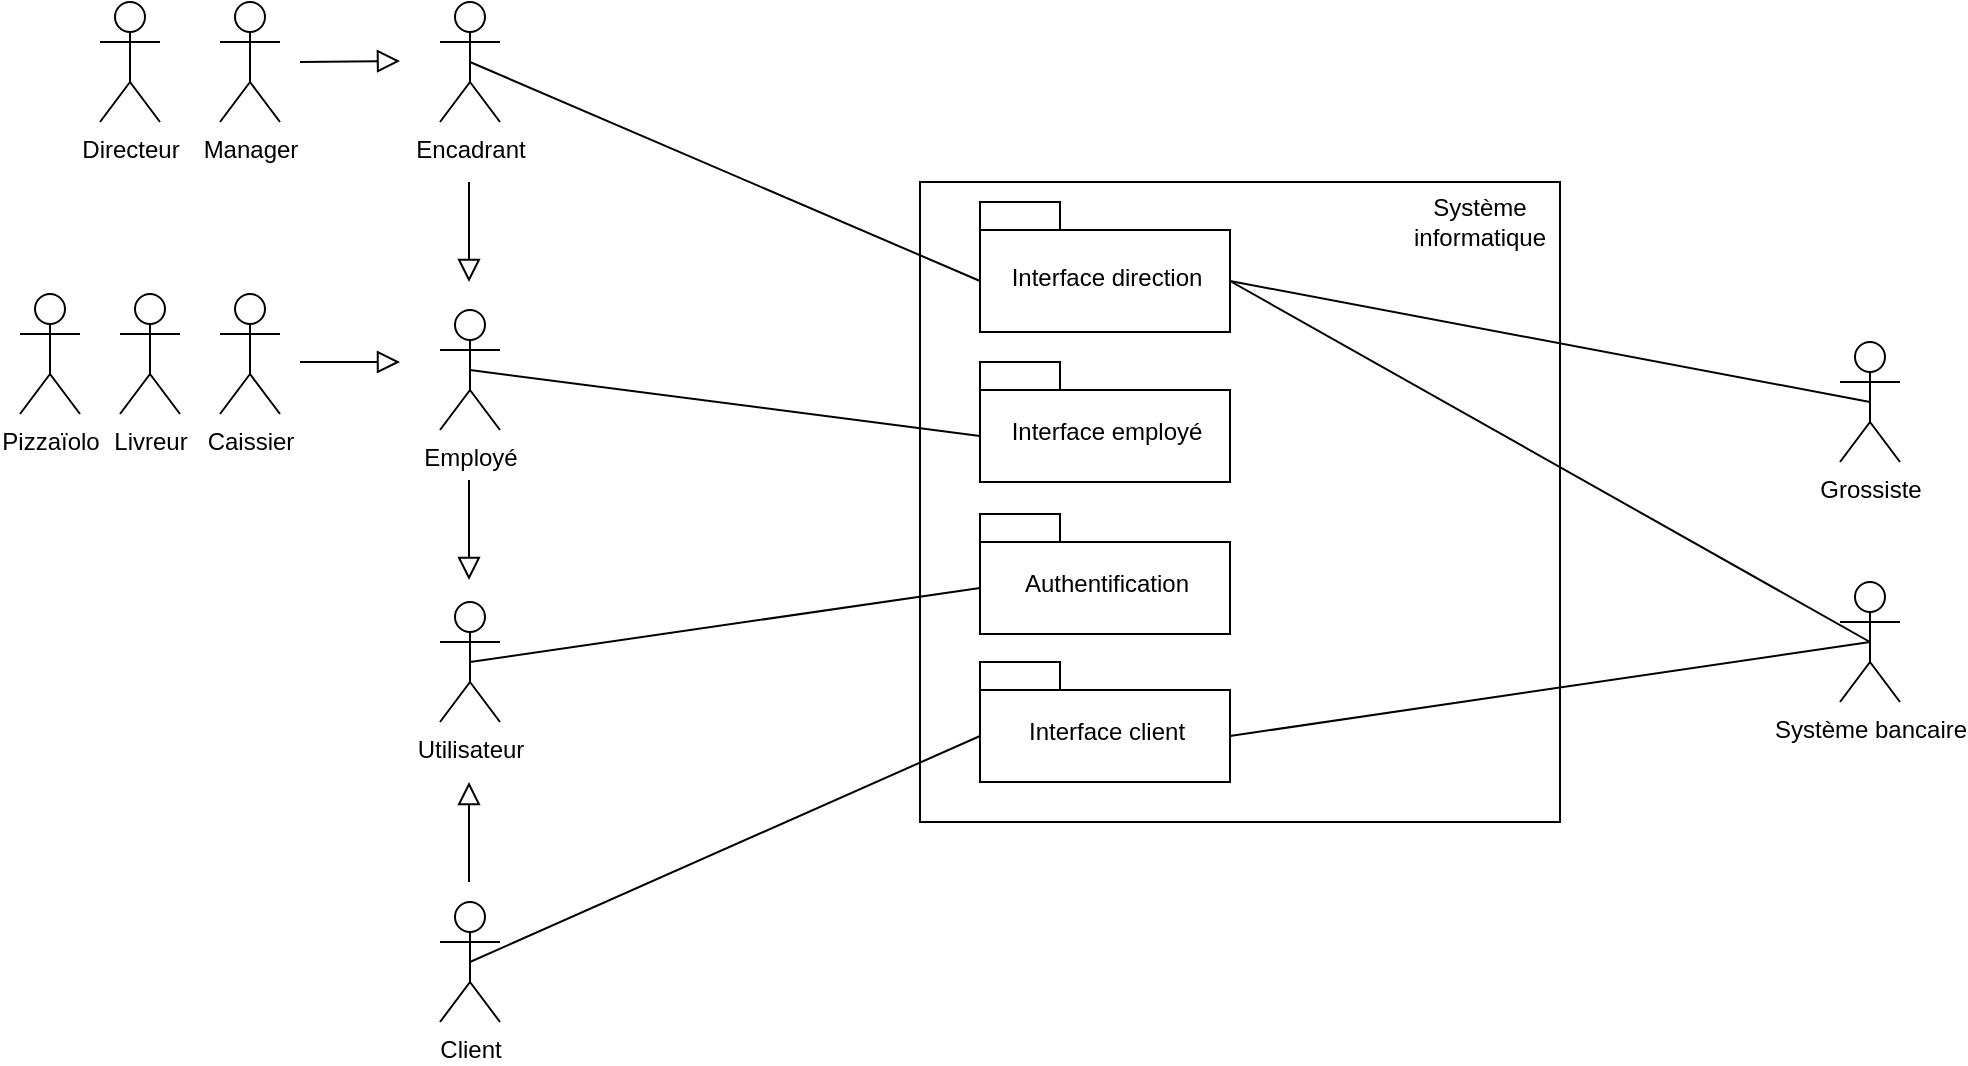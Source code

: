 <mxfile version="13.2.4" type="device"><diagram name="Page-1" id="b5b7bab2-c9e2-2cf4-8b2a-24fd1a2a6d21"><mxGraphModel dx="1551" dy="1153" grid="1" gridSize="10" guides="1" tooltips="1" connect="1" arrows="1" fold="1" page="1" pageScale="1" pageWidth="1169" pageHeight="827" background="#ffffff" math="0" shadow="0"><root><mxCell id="0"/><mxCell id="1" parent="0"/><mxCell id="ekOZO5gmMJ_ocbFoOl8L-1" value="" style="whiteSpace=wrap;html=1;aspect=fixed;" vertex="1" parent="1"><mxGeometry x="560" y="260" width="320" height="320" as="geometry"/></mxCell><mxCell id="ekOZO5gmMJ_ocbFoOl8L-2" value="Système informatique" style="text;html=1;strokeColor=none;fillColor=none;align=center;verticalAlign=middle;whiteSpace=wrap;rounded=0;" vertex="1" parent="1"><mxGeometry x="820" y="270" width="40" height="20" as="geometry"/></mxCell><mxCell id="ekOZO5gmMJ_ocbFoOl8L-4" value="&lt;span style=&quot;font-weight: normal&quot;&gt;Authentification&lt;/span&gt;" style="shape=folder;fontStyle=1;spacingTop=10;tabWidth=40;tabHeight=14;tabPosition=left;html=1;" vertex="1" parent="1"><mxGeometry x="590" y="426" width="125" height="60" as="geometry"/></mxCell><mxCell id="ekOZO5gmMJ_ocbFoOl8L-5" value="&lt;span style=&quot;font-weight: normal&quot;&gt;Interface employé&lt;/span&gt;" style="shape=folder;fontStyle=1;spacingTop=10;tabWidth=40;tabHeight=14;tabPosition=left;html=1;" vertex="1" parent="1"><mxGeometry x="590" y="350" width="125" height="60" as="geometry"/></mxCell><mxCell id="ekOZO5gmMJ_ocbFoOl8L-6" value="&lt;span style=&quot;font-weight: normal&quot;&gt;Interface client&lt;/span&gt;" style="shape=folder;fontStyle=1;spacingTop=10;tabWidth=40;tabHeight=14;tabPosition=left;html=1;" vertex="1" parent="1"><mxGeometry x="590" y="500" width="125" height="60" as="geometry"/></mxCell><mxCell id="ekOZO5gmMJ_ocbFoOl8L-7" value="&lt;span style=&quot;font-weight: normal&quot;&gt;Interface direction&lt;/span&gt;" style="shape=folder;fontStyle=1;spacingTop=10;tabWidth=40;tabHeight=14;tabPosition=left;html=1;" vertex="1" parent="1"><mxGeometry x="590" y="270" width="125" height="65" as="geometry"/></mxCell><mxCell id="ekOZO5gmMJ_ocbFoOl8L-14" style="edgeStyle=none;rounded=0;orthogonalLoop=1;jettySize=auto;html=1;exitX=0.5;exitY=0.5;exitDx=0;exitDy=0;exitPerimeter=0;entryX=0;entryY=0;entryDx=125;entryDy=39.5;entryPerimeter=0;endArrow=none;endFill=0;" edge="1" parent="1" source="ekOZO5gmMJ_ocbFoOl8L-9" target="ekOZO5gmMJ_ocbFoOl8L-7"><mxGeometry relative="1" as="geometry"/></mxCell><mxCell id="ekOZO5gmMJ_ocbFoOl8L-9" value="&lt;font color=&quot;#000000&quot;&gt;Grossiste&lt;br&gt;&lt;/font&gt;" style="shape=umlActor;verticalLabelPosition=bottom;labelBackgroundColor=#ffffff;verticalAlign=top;html=1;outlineConnect=0;fillColor=#FFFFFF;fontColor=#FFFFFF;" vertex="1" parent="1"><mxGeometry x="1020" y="340" width="30" height="60" as="geometry"/></mxCell><mxCell id="ekOZO5gmMJ_ocbFoOl8L-13" style="rounded=0;orthogonalLoop=1;jettySize=auto;html=1;exitX=0.5;exitY=0.5;exitDx=0;exitDy=0;exitPerimeter=0;entryX=0;entryY=0;entryDx=125;entryDy=37;entryPerimeter=0;endArrow=none;endFill=0;" edge="1" parent="1" source="ekOZO5gmMJ_ocbFoOl8L-10" target="ekOZO5gmMJ_ocbFoOl8L-6"><mxGeometry relative="1" as="geometry"/></mxCell><mxCell id="ekOZO5gmMJ_ocbFoOl8L-10" value="&lt;font color=&quot;#000000&quot;&gt;Système bancaire&lt;/font&gt;" style="shape=umlActor;verticalLabelPosition=bottom;labelBackgroundColor=#ffffff;verticalAlign=top;html=1;outlineConnect=0;fillColor=#FFFFFF;fontColor=#FFFFFF;" vertex="1" parent="1"><mxGeometry x="1020" y="460" width="30" height="60" as="geometry"/></mxCell><mxCell id="ekOZO5gmMJ_ocbFoOl8L-11" value="" style="endArrow=none;html=1;entryX=0.5;entryY=0.5;entryDx=0;entryDy=0;entryPerimeter=0;exitX=0;exitY=0;exitDx=125;exitDy=39.5;exitPerimeter=0;" edge="1" parent="1" source="ekOZO5gmMJ_ocbFoOl8L-7" target="ekOZO5gmMJ_ocbFoOl8L-10"><mxGeometry width="50" height="50" relative="1" as="geometry"><mxPoint x="620" y="410" as="sourcePoint"/><mxPoint x="670" y="360" as="targetPoint"/></mxGeometry></mxCell><mxCell id="ekOZO5gmMJ_ocbFoOl8L-16" value="&lt;font color=&quot;#000000&quot;&gt;Livreur&lt;/font&gt;" style="shape=umlActor;verticalLabelPosition=bottom;labelBackgroundColor=#ffffff;verticalAlign=top;html=1;outlineConnect=0;fillColor=#FFFFFF;fontColor=#FFFFFF;" vertex="1" parent="1"><mxGeometry x="160" y="316" width="30" height="60" as="geometry"/></mxCell><mxCell id="ekOZO5gmMJ_ocbFoOl8L-17" value="&lt;font color=&quot;#000000&quot;&gt;Pizzaïolo&lt;/font&gt;" style="shape=umlActor;verticalLabelPosition=bottom;labelBackgroundColor=#ffffff;verticalAlign=top;html=1;outlineConnect=0;fillColor=#FFFFFF;fontColor=#FFFFFF;" vertex="1" parent="1"><mxGeometry x="110" y="316" width="30" height="60" as="geometry"/></mxCell><mxCell id="ekOZO5gmMJ_ocbFoOl8L-18" value="&lt;span style=&quot;&quot;&gt;Manager&lt;/span&gt;" style="shape=umlActor;verticalLabelPosition=bottom;labelBackgroundColor=#FFFFFF;verticalAlign=top;html=1;outlineConnect=0;fillColor=#FFFFFF;fontColor=#000000;" vertex="1" parent="1"><mxGeometry x="210" y="170" width="30" height="60" as="geometry"/></mxCell><mxCell id="ekOZO5gmMJ_ocbFoOl8L-19" value="&lt;font color=&quot;#000000&quot;&gt;Directeur&lt;/font&gt;" style="shape=umlActor;verticalLabelPosition=bottom;labelBackgroundColor=#ffffff;verticalAlign=top;html=1;outlineConnect=0;fillColor=#FFFFFF;fontColor=#FFFFFF;" vertex="1" parent="1"><mxGeometry x="150" y="170" width="30" height="60" as="geometry"/></mxCell><mxCell id="ekOZO5gmMJ_ocbFoOl8L-20" value="&lt;font color=&quot;#000000&quot;&gt;Caissier&lt;/font&gt;" style="shape=umlActor;verticalLabelPosition=bottom;labelBackgroundColor=#ffffff;verticalAlign=top;html=1;outlineConnect=0;fillColor=#FFFFFF;fontColor=#FFFFFF;" vertex="1" parent="1"><mxGeometry x="210" y="316" width="30" height="60" as="geometry"/></mxCell><mxCell id="ekOZO5gmMJ_ocbFoOl8L-27" style="edgeStyle=none;rounded=0;orthogonalLoop=1;jettySize=auto;html=1;exitX=0.5;exitY=0.5;exitDx=0;exitDy=0;exitPerimeter=0;entryX=0;entryY=0;entryDx=0;entryDy=37;entryPerimeter=0;endArrow=none;endFill=0;" edge="1" parent="1" source="ekOZO5gmMJ_ocbFoOl8L-21" target="ekOZO5gmMJ_ocbFoOl8L-4"><mxGeometry relative="1" as="geometry"/></mxCell><mxCell id="ekOZO5gmMJ_ocbFoOl8L-21" value="&lt;font color=&quot;#000000&quot;&gt;Utilisateur&lt;/font&gt;" style="shape=umlActor;verticalLabelPosition=bottom;labelBackgroundColor=#ffffff;verticalAlign=top;html=1;outlineConnect=0;fillColor=#FFFFFF;fontColor=#FFFFFF;" vertex="1" parent="1"><mxGeometry x="320" y="470" width="30" height="60" as="geometry"/></mxCell><mxCell id="ekOZO5gmMJ_ocbFoOl8L-28" value="&lt;font color=&quot;#000000&quot;&gt;Encadrant&lt;/font&gt;" style="shape=umlActor;verticalLabelPosition=bottom;labelBackgroundColor=#ffffff;verticalAlign=top;html=1;outlineConnect=0;fillColor=#FFFFFF;fontColor=#FFFFFF;" vertex="1" parent="1"><mxGeometry x="320" y="170" width="30" height="60" as="geometry"/></mxCell><mxCell id="ekOZO5gmMJ_ocbFoOl8L-30" value="" style="endArrow=none;html=1;entryX=0;entryY=0;entryDx=0;entryDy=39.5;entryPerimeter=0;exitX=0.5;exitY=0.5;exitDx=0;exitDy=0;exitPerimeter=0;" edge="1" parent="1" source="ekOZO5gmMJ_ocbFoOl8L-28" target="ekOZO5gmMJ_ocbFoOl8L-7"><mxGeometry width="50" height="50" relative="1" as="geometry"><mxPoint x="540" y="510" as="sourcePoint"/><mxPoint x="590" y="460" as="targetPoint"/></mxGeometry></mxCell><mxCell id="ekOZO5gmMJ_ocbFoOl8L-33" style="edgeStyle=none;rounded=0;orthogonalLoop=1;jettySize=auto;html=1;exitX=0.5;exitY=0.5;exitDx=0;exitDy=0;exitPerimeter=0;entryX=0;entryY=0;entryDx=0;entryDy=37;entryPerimeter=0;endArrow=none;endFill=0;" edge="1" parent="1" source="ekOZO5gmMJ_ocbFoOl8L-32" target="ekOZO5gmMJ_ocbFoOl8L-5"><mxGeometry relative="1" as="geometry"/></mxCell><mxCell id="ekOZO5gmMJ_ocbFoOl8L-32" value="&lt;font color=&quot;#000000&quot;&gt;Employé&lt;br&gt;&lt;/font&gt;" style="shape=umlActor;verticalLabelPosition=bottom;labelBackgroundColor=#ffffff;verticalAlign=top;html=1;outlineConnect=0;fillColor=#FFFFFF;fontColor=#FFFFFF;" vertex="1" parent="1"><mxGeometry x="320" y="324" width="30" height="60" as="geometry"/></mxCell><mxCell id="ekOZO5gmMJ_ocbFoOl8L-34" value="" style="endArrow=block;html=1;endFill=0;endSize=9;" edge="1" parent="1"><mxGeometry width="50" height="50" relative="1" as="geometry"><mxPoint x="250" y="200" as="sourcePoint"/><mxPoint x="300" y="199.5" as="targetPoint"/></mxGeometry></mxCell><mxCell id="ekOZO5gmMJ_ocbFoOl8L-35" value="" style="endArrow=block;html=1;endFill=0;endSize=9;" edge="1" parent="1"><mxGeometry width="50" height="50" relative="1" as="geometry"><mxPoint x="334.5" y="260" as="sourcePoint"/><mxPoint x="334.5" y="310" as="targetPoint"/></mxGeometry></mxCell><mxCell id="ekOZO5gmMJ_ocbFoOl8L-36" value="" style="endArrow=block;html=1;endFill=0;endSize=9;" edge="1" parent="1"><mxGeometry width="50" height="50" relative="1" as="geometry"><mxPoint x="250" y="350" as="sourcePoint"/><mxPoint x="300" y="350" as="targetPoint"/></mxGeometry></mxCell><mxCell id="ekOZO5gmMJ_ocbFoOl8L-40" value="" style="endArrow=block;html=1;endFill=0;endSize=9;" edge="1" parent="1"><mxGeometry width="50" height="50" relative="1" as="geometry"><mxPoint x="334.5" y="409" as="sourcePoint"/><mxPoint x="334.5" y="459" as="targetPoint"/></mxGeometry></mxCell><mxCell id="ekOZO5gmMJ_ocbFoOl8L-43" style="edgeStyle=none;rounded=0;orthogonalLoop=1;jettySize=auto;html=1;exitX=0.5;exitY=0.5;exitDx=0;exitDy=0;exitPerimeter=0;entryX=0;entryY=0;entryDx=0;entryDy=37;entryPerimeter=0;endArrow=none;endFill=0;endSize=9;" edge="1" parent="1" source="ekOZO5gmMJ_ocbFoOl8L-41" target="ekOZO5gmMJ_ocbFoOl8L-6"><mxGeometry relative="1" as="geometry"/></mxCell><mxCell id="ekOZO5gmMJ_ocbFoOl8L-41" value="&lt;font color=&quot;#000000&quot;&gt;Client&lt;/font&gt;" style="shape=umlActor;verticalLabelPosition=bottom;labelBackgroundColor=#ffffff;verticalAlign=top;html=1;outlineConnect=0;fillColor=#FFFFFF;fontColor=#FFFFFF;" vertex="1" parent="1"><mxGeometry x="320" y="620" width="30" height="60" as="geometry"/></mxCell><mxCell id="ekOZO5gmMJ_ocbFoOl8L-42" value="" style="endArrow=block;html=1;endFill=0;endSize=9;" edge="1" parent="1"><mxGeometry width="50" height="50" relative="1" as="geometry"><mxPoint x="334.5" y="610" as="sourcePoint"/><mxPoint x="334.5" y="560" as="targetPoint"/></mxGeometry></mxCell></root></mxGraphModel></diagram></mxfile>